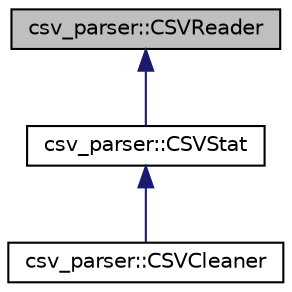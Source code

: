 digraph "csv_parser::CSVReader"
{
  edge [fontname="Helvetica",fontsize="10",labelfontname="Helvetica",labelfontsize="10"];
  node [fontname="Helvetica",fontsize="10",shape=record];
  Node1 [label="csv_parser::CSVReader",height=0.2,width=0.4,color="black", fillcolor="grey75", style="filled", fontcolor="black"];
  Node1 -> Node2 [dir="back",color="midnightblue",fontsize="10",style="solid",fontname="Helvetica"];
  Node2 [label="csv_parser::CSVStat",height=0.2,width=0.4,color="black", fillcolor="white", style="filled",URL="$classcsv__parser_1_1CSVStat.html"];
  Node2 -> Node3 [dir="back",color="midnightblue",fontsize="10",style="solid",fontname="Helvetica"];
  Node3 [label="csv_parser::CSVCleaner",height=0.2,width=0.4,color="black", fillcolor="white", style="filled",URL="$classcsv__parser_1_1CSVCleaner.html"];
}
